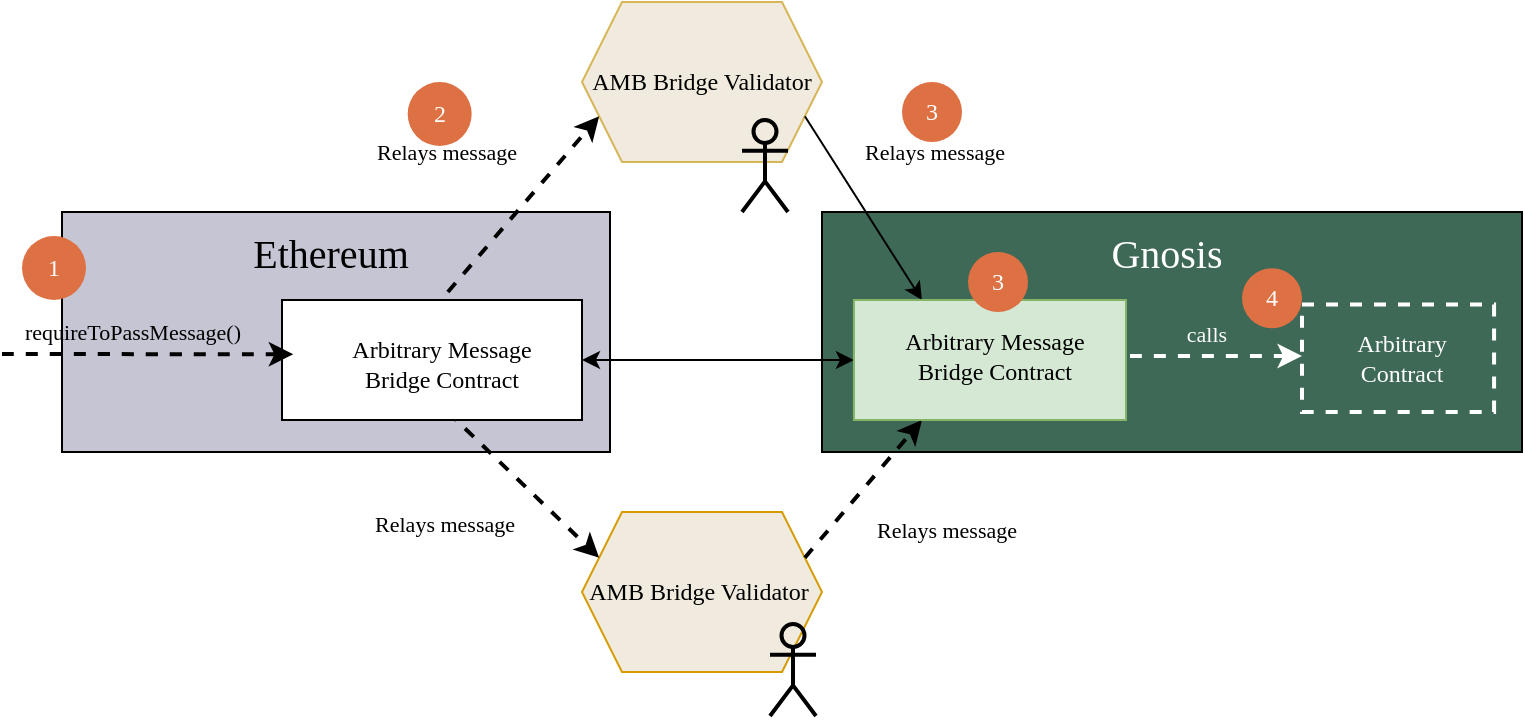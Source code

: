 <mxfile>
    <diagram id="2sjYhv1SNyQwA3ldqsAr" name="Page-1">
        <mxGraphModel dx="994" dy="796" grid="1" gridSize="10" guides="1" tooltips="1" connect="1" arrows="1" fold="1" page="1" pageScale="1" pageWidth="827" pageHeight="1169" background="#ffffff" math="0" shadow="0">
            <root>
                <mxCell id="0"/>
                <mxCell id="1" parent="0"/>
                <mxCell id="33" value="" style="rounded=0;whiteSpace=wrap;html=1;fontFamily=Comic Sans MS;labelBackgroundColor=#3E6957;fillColor=#3e6957;" vertex="1" parent="1">
                    <mxGeometry x="510" y="360" width="350" height="120" as="geometry"/>
                </mxCell>
                <mxCell id="34" value="" style="rounded=0;whiteSpace=wrap;html=1;fontFamily=Comic Sans MS;fontColor=none;noLabel=1;labelBackgroundColor=none;fillColor=#c6c5d4;" vertex="1" parent="1">
                    <mxGeometry x="130" y="360" width="274" height="120" as="geometry"/>
                </mxCell>
                <mxCell id="35" value="Ethereum" style="text;html=1;strokeColor=none;fillColor=none;align=center;verticalAlign=middle;whiteSpace=wrap;rounded=0;fontFamily=Comic Sans MS;fontSize=20;" vertex="1" parent="1">
                    <mxGeometry x="197" y="360" width="135" height="40" as="geometry"/>
                </mxCell>
                <mxCell id="36" value="Gnosis" style="text;html=1;strokeColor=none;fillColor=none;align=center;verticalAlign=middle;whiteSpace=wrap;rounded=0;fontFamily=Comic Sans MS;fontSize=20;fontColor=#FFFFFF;" vertex="1" parent="1">
                    <mxGeometry x="615" y="360" width="135" height="40" as="geometry"/>
                </mxCell>
                <mxCell id="37" value="AMB Bridge Validator&amp;nbsp;" style="shape=hexagon;perimeter=hexagonPerimeter2;whiteSpace=wrap;html=1;fixedSize=1;fillColor=#F0EBDE;strokeColor=#d79b00;fontFamily=Comic Sans MS;rounded=0;" vertex="1" parent="1">
                    <mxGeometry x="390" y="510" width="120" height="80" as="geometry"/>
                </mxCell>
                <mxCell id="38" value="AMB Bridge Validator" style="shape=hexagon;perimeter=hexagonPerimeter2;whiteSpace=wrap;html=1;fixedSize=1;fillColor=#F0EBDE;strokeColor=#d6b656;fontFamily=Comic Sans MS;rounded=0;" vertex="1" parent="1">
                    <mxGeometry x="390" y="255" width="120" height="80" as="geometry"/>
                </mxCell>
                <mxCell id="39" value="Relays message" style="endArrow=classic;html=1;exitX=1;exitY=0.25;exitDx=0;exitDy=0;entryX=0.25;entryY=1;entryDx=0;entryDy=0;strokeWidth=2;fontFamily=Comic Sans MS;labelBackgroundColor=none;rounded=0;curved=1;dashed=1;" edge="1" parent="1" source="37" target="56">
                    <mxGeometry x="0.243" y="-44" width="50" height="50" relative="1" as="geometry">
                        <mxPoint x="460" y="510" as="sourcePoint"/>
                        <mxPoint x="510" y="460" as="targetPoint"/>
                        <mxPoint x="1" as="offset"/>
                    </mxGeometry>
                </mxCell>
                <mxCell id="40" value="Relays message" style="endArrow=classic;html=1;exitX=1;exitY=0.75;exitDx=0;exitDy=0;entryX=0.25;entryY=0;entryDx=0;entryDy=0;strokeWidth=1;fontFamily=Comic Sans MS;labelBackgroundColor=none;rounded=0;curved=1;" edge="1" parent="1" source="38" target="56">
                    <mxGeometry x="-0.079" y="46" width="50" height="50" relative="1" as="geometry">
                        <mxPoint x="545" y="565" as="sourcePoint"/>
                        <mxPoint x="598.973" y="470" as="targetPoint"/>
                        <mxPoint x="-1" as="offset"/>
                    </mxGeometry>
                </mxCell>
                <mxCell id="41" value="Relays message" style="endArrow=classic;dashed=1;html=1;strokeWidth=2;entryX=0;entryY=0.25;entryDx=0;entryDy=0;exitX=0.75;exitY=1;exitDx=0;exitDy=0;endFill=1;fontFamily=Comic Sans MS;labelBackgroundColor=none;rounded=0;curved=1;" edge="1" parent="1" target="37">
                    <mxGeometry x="-0.282" y="-42" width="50" height="50" relative="1" as="geometry">
                        <mxPoint x="322.929" y="460" as="sourcePoint"/>
                        <mxPoint x="510" y="460" as="targetPoint"/>
                        <mxPoint as="offset"/>
                    </mxGeometry>
                </mxCell>
                <mxCell id="42" value="Relays message" style="endArrow=classic;dashed=1;html=1;strokeWidth=2;entryX=0;entryY=0.75;entryDx=0;entryDy=0;exitX=0.75;exitY=0;exitDx=0;exitDy=0;endFill=1;fontFamily=Comic Sans MS;labelBackgroundColor=none;rounded=0;curved=1;" edge="1" parent="1" target="38">
                    <mxGeometry x="-0.093" y="46" width="50" height="50" relative="1" as="geometry">
                        <mxPoint x="322.929" y="400" as="sourcePoint"/>
                        <mxPoint x="350" y="565" as="targetPoint"/>
                        <mxPoint as="offset"/>
                    </mxGeometry>
                </mxCell>
                <mxCell id="48" value="2" style="ellipse;whiteSpace=wrap;html=1;dashed=1;fontFamily=Comic Sans MS;fontSize=12;fontColor=#FFFFFF;strokeColor=none;strokeWidth=2;fillColor=#DD7143;rounded=0;" vertex="1" parent="1">
                    <mxGeometry x="302.84" y="295" width="32" height="32" as="geometry"/>
                </mxCell>
                <mxCell id="49" value="3" style="ellipse;whiteSpace=wrap;html=1;dashed=1;fontFamily=Comic Sans MS;fontSize=12;fontColor=#FFFFFF;strokeColor=none;strokeWidth=2;fillColor=#DD7143;rounded=0;" vertex="1" parent="1">
                    <mxGeometry x="550" y="295" width="30" height="30" as="geometry"/>
                </mxCell>
                <mxCell id="51" value="4" style="ellipse;whiteSpace=wrap;html=1;dashed=1;fontFamily=Comic Sans MS;fontSize=12;fontColor=#FFFFFF;strokeColor=none;strokeWidth=2;fillColor=#DD7143;rounded=0;" vertex="1" parent="1">
                    <mxGeometry x="720" y="388.13" width="30" height="30" as="geometry"/>
                </mxCell>
                <mxCell id="52" value="" style="rounded=0;whiteSpace=wrap;html=1;fontFamily=Comic Sans MS;" vertex="1" parent="1">
                    <mxGeometry x="240" y="404" width="150" height="60" as="geometry"/>
                </mxCell>
                <mxCell id="53" value="" style="endArrow=classic;startArrow=classic;html=1;fontFamily=Comic Sans MS;entryX=0;entryY=0.5;entryDx=0;entryDy=0;exitX=1;exitY=0.5;exitDx=0;exitDy=0;rounded=0;curved=1;" edge="1" parent="1" source="52" target="56">
                    <mxGeometry width="50" height="50" relative="1" as="geometry">
                        <mxPoint x="377.571" y="400" as="sourcePoint"/>
                        <mxPoint x="444.054" y="540" as="targetPoint"/>
                    </mxGeometry>
                </mxCell>
                <mxCell id="54" value="Arbitrary Message Bridge Contract" style="text;html=1;strokeColor=none;fillColor=none;align=center;verticalAlign=middle;whiteSpace=wrap;rounded=0;fontFamily=Comic Sans MS;fontSize=12;" vertex="1" parent="1">
                    <mxGeometry x="260" y="418.5" width="120" height="35.5" as="geometry"/>
                </mxCell>
                <mxCell id="55" value="" style="group;fontFamily=Comic Sans MS;fontSize=11;rounded=0;" vertex="1" connectable="0" parent="1">
                    <mxGeometry x="525.96" y="404" width="147.04" height="60" as="geometry"/>
                </mxCell>
                <mxCell id="56" value="" style="rounded=0;whiteSpace=wrap;html=1;fontFamily=Comic Sans MS;fillColor=#d5e8d4;strokeColor=#82b366;" vertex="1" parent="55">
                    <mxGeometry width="136.04" height="60" as="geometry"/>
                </mxCell>
                <mxCell id="57" value="Arbitrary Message Bridge Contract" style="text;html=1;strokeColor=none;fillColor=none;align=center;verticalAlign=middle;whiteSpace=wrap;rounded=0;fontFamily=Comic Sans MS;fontSize=12;" vertex="1" parent="55">
                    <mxGeometry x="14.58" y="13" width="111.46" height="30" as="geometry"/>
                </mxCell>
                <mxCell id="58" value="3" style="ellipse;whiteSpace=wrap;html=1;dashed=1;fontFamily=Comic Sans MS;fontSize=12;fontColor=#FFFFFF;strokeColor=none;strokeWidth=2;fillColor=#DD7143;rounded=0;" vertex="1" parent="1">
                    <mxGeometry x="583" y="380" width="30" height="30" as="geometry"/>
                </mxCell>
                <mxCell id="59" value="" style="shape=umlActor;verticalLabelPosition=bottom;verticalAlign=top;html=1;outlineConnect=0;fontFamily=Comic Sans MS;fontSize=13;fontColor=#FFFFFF;strokeColor=default;strokeWidth=2;fillColor=none;rounded=0;" vertex="1" parent="1">
                    <mxGeometry x="470" y="314" width="23" height="46" as="geometry"/>
                </mxCell>
                <mxCell id="60" value="" style="shape=umlActor;verticalLabelPosition=bottom;verticalAlign=top;html=1;outlineConnect=0;fontFamily=Comic Sans MS;fontSize=13;fontColor=#FFFFFF;strokeColor=default;strokeWidth=2;fillColor=none;rounded=0;" vertex="1" parent="1">
                    <mxGeometry x="484" y="566" width="23" height="46" as="geometry"/>
                </mxCell>
                <mxCell id="61" value="requireToPassMessage()" style="endArrow=classic;dashed=1;html=1;strokeWidth=2;entryX=0;entryY=0.75;entryDx=0;entryDy=0;endFill=1;fontFamily=Comic Sans MS;labelBackgroundColor=none;rounded=0;curved=1;" edge="1" parent="1">
                    <mxGeometry x="-0.116" y="11" width="50" height="50" relative="1" as="geometry">
                        <mxPoint x="100" y="431" as="sourcePoint"/>
                        <mxPoint x="245.641" y="431.143" as="targetPoint"/>
                        <mxPoint as="offset"/>
                    </mxGeometry>
                </mxCell>
                <mxCell id="62" value="1" style="ellipse;whiteSpace=wrap;html=1;dashed=1;fontFamily=Comic Sans MS;fontSize=12;fontColor=#FFFFFF;strokeColor=none;strokeWidth=2;fillColor=#DD7143;rounded=0;" vertex="1" parent="1">
                    <mxGeometry x="110.0" y="372" width="32" height="32" as="geometry"/>
                </mxCell>
                <mxCell id="63" value="calls" style="endArrow=classic;dashed=1;html=1;strokeWidth=2;endFill=1;fontFamily=Comic Sans MS;labelBackgroundColor=none;rounded=0;curved=1;strokeColor=#FFFFFF;fontColor=#FFFFFF;" edge="1" parent="1">
                    <mxGeometry x="-0.116" y="11" width="50" height="50" relative="1" as="geometry">
                        <mxPoint x="664" y="432" as="sourcePoint"/>
                        <mxPoint x="750" y="432" as="targetPoint"/>
                        <mxPoint as="offset"/>
                    </mxGeometry>
                </mxCell>
                <mxCell id="65" value="" style="rounded=0;whiteSpace=wrap;html=1;fontFamily=Comic Sans MS;fillColor=none;strokeColor=#FFFFFF;dashed=1;strokeWidth=2;" vertex="1" parent="1">
                    <mxGeometry x="750" y="406.25" width="96.04" height="53.75" as="geometry"/>
                </mxCell>
                <mxCell id="66" value="Arbitrary&lt;br&gt;Contract" style="text;html=1;strokeColor=none;fillColor=none;align=center;verticalAlign=middle;whiteSpace=wrap;rounded=0;fontFamily=Comic Sans MS;fontSize=12;fontColor=#FFFFFF;" vertex="1" parent="1">
                    <mxGeometry x="760" y="418.13" width="80" height="30" as="geometry"/>
                </mxCell>
            </root>
        </mxGraphModel>
    </diagram>
</mxfile>